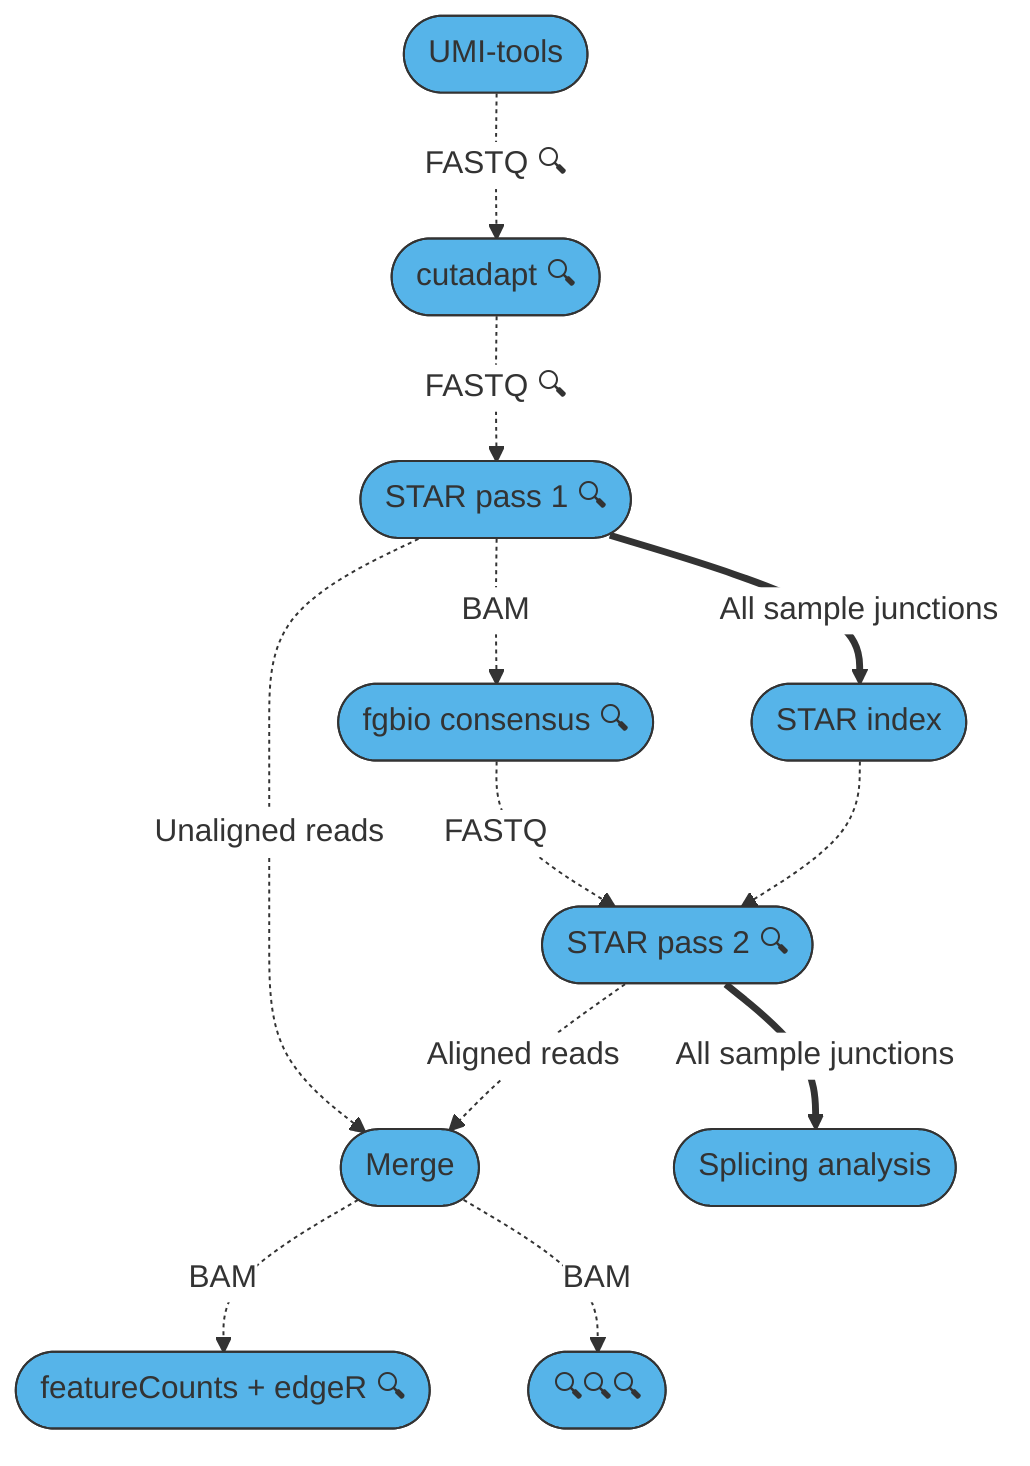 %%{init: {'themeVariables': { 'edgeLabelBackground': '#ffffff'}}}%%
flowchart TD
    classDef node fill:#56B4E9,stroke:#333,stroke-width:1px;
    
    umitools([UMI-tools]) -."FASTQ 🔍".-> cutadapt(["cutadapt 🔍"])
    cutadapt -."FASTQ 🔍".-> STAR1(["STAR pass 1 🔍"])
    STAR1 ==All sample junctions==> STARi([STAR index])
    STAR1 -.BAM.-> fgbio(["fgbio consensus 🔍"])
    fgbio -.FASTQ.-> STAR2(["STAR pass 2 🔍"])
    STARi -.-> STAR2
    STAR1 -.Unaligned reads.-> merge([Merge])
    STAR2 -.Aligned reads.-> merge
    STAR2 ==All sample junctions==> splicing([Splicing analysis])
    merge -."BAM".-> featureCounts(["featureCounts + edgeR 🔍"])
    merge -."BAM".-> rnaSeqMetrics(["🔍🔍🔍"])